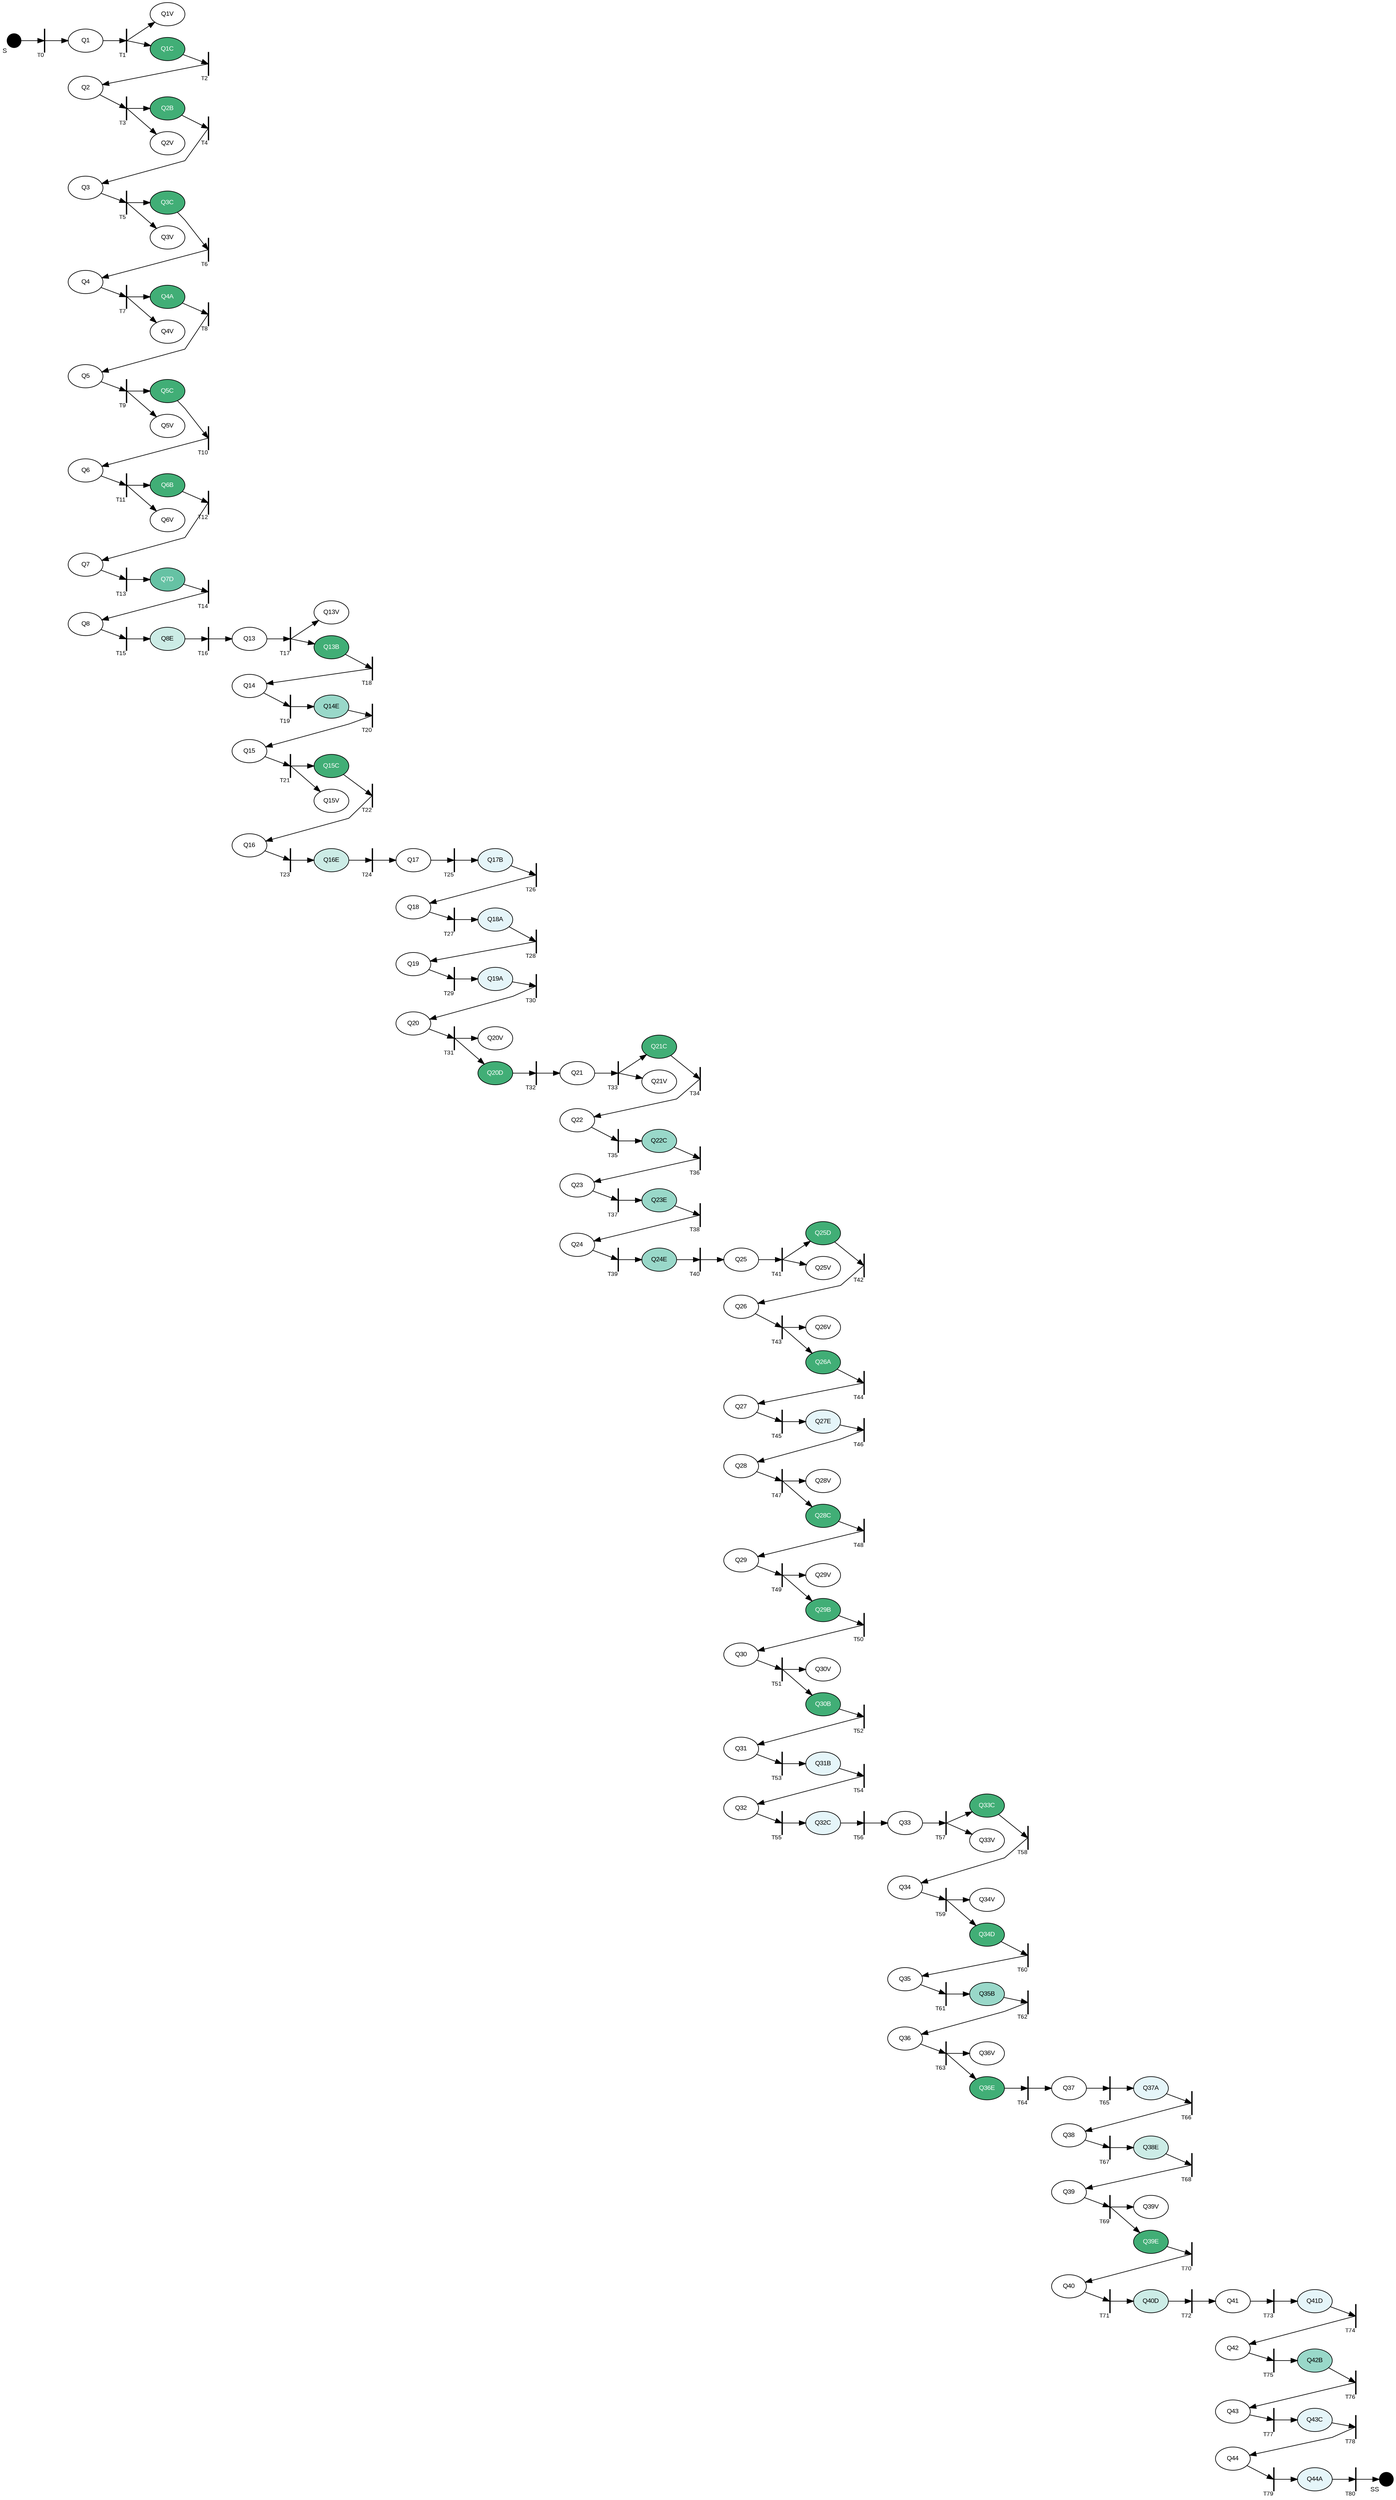 digraph G { rankdir=LR; splines=polyline;
node[style=filled; fontsize=10; fontname=Arial; fontcolor=black; fillcolor=white; colorscheme=bugn9];
"S"[fillcolor=black; shape=point; width=0.3; xlabel="S";];"Q1"[colorscheme="reds5"; fillcolor=white; fontcolor=black;]; "Q1C"[fillcolor=6; fontcolor=white;]; "Q2"[colorscheme="reds5"; fillcolor=white; fontcolor=black;]; "Q2B"[fillcolor=6; fontcolor=white;]; "Q3"[colorscheme="reds5"; fillcolor=white; fontcolor=black;]; "Q3C"[fillcolor=6; fontcolor=white;]; "Q4"[colorscheme="reds5"; fillcolor=white; fontcolor=black;]; "Q4A"[fillcolor=6; fontcolor=white;]; "Q5"[colorscheme="reds5"; fillcolor=white; fontcolor=black;]; "Q5C"[fillcolor=6; fontcolor=white;]; "Q6"[colorscheme="reds5"; fillcolor=white; fontcolor=black;]; "Q6B"[fillcolor=6; fontcolor=white;]; "Q7"[colorscheme="reds5"; fillcolor=white; fontcolor=black;]; "Q7D"[fillcolor=5; fontcolor=white;]; "Q8"[colorscheme="reds5"; fillcolor=white; fontcolor=black;]; "Q8E"[fillcolor=3; ]; "Q13"[colorscheme="reds5"; fillcolor=white; fontcolor=black;]; "Q13B"[fillcolor=6; fontcolor=white;]; "Q14"[colorscheme="reds5"; fillcolor=white; fontcolor=black;]; "Q14E"[fillcolor=4; ]; "Q15"[colorscheme="reds5"; fillcolor=white; fontcolor=black;]; "Q15C"[fillcolor=6; fontcolor=white;]; "Q16"[colorscheme="reds5"; fillcolor=white; fontcolor=black;]; "Q16E"[fillcolor=3; ]; "Q17"[colorscheme="reds5"; fillcolor=white; fontcolor=black;]; "Q17B"[fillcolor=2; ]; "Q18"[colorscheme="reds5"; fillcolor=white; fontcolor=black;]; "Q18A"[fillcolor=2; ]; "Q19"[colorscheme="reds5"; fillcolor=white; fontcolor=black;]; "Q19A"[fillcolor=2; ]; "Q20"[colorscheme="reds5"; fillcolor=white; fontcolor=black;]; "Q20D"[fillcolor=6; fontcolor=white;]; "Q21"[colorscheme="reds5"; fillcolor=white; fontcolor=black;]; "Q21C"[fillcolor=6; fontcolor=white;]; "Q22"[colorscheme="reds5"; fillcolor=white; fontcolor=black;]; "Q22C"[fillcolor=4; ]; "Q23"[colorscheme="reds5"; fillcolor=white; fontcolor=black;]; "Q23E"[fillcolor=4; ]; "Q24"[colorscheme="reds5"; fillcolor=white; fontcolor=black;]; "Q24E"[fillcolor=4; ]; "Q25"[colorscheme="reds5"; fillcolor=white; fontcolor=black;]; "Q25D"[fillcolor=6; fontcolor=white;]; "Q26"[colorscheme="reds5"; fillcolor=white; fontcolor=black;]; "Q26A"[fillcolor=6; fontcolor=white;]; "Q27"[colorscheme="reds5"; fillcolor=white; fontcolor=black;]; "Q27E"[fillcolor=2; ]; "Q28"[colorscheme="reds5"; fillcolor=white; fontcolor=black;]; "Q28C"[fillcolor=6; fontcolor=white;]; "Q29"[colorscheme="reds5"; fillcolor=white; fontcolor=black;]; "Q29B"[fillcolor=6; fontcolor=white;]; "Q30"[colorscheme="reds5"; fillcolor=white; fontcolor=black;]; "Q30B"[fillcolor=6; fontcolor=white;]; "Q31"[colorscheme="reds5"; fillcolor=white; fontcolor=black;]; "Q31B"[fillcolor=2; ]; "Q32"[colorscheme="reds5"; fillcolor=white; fontcolor=black;]; "Q32C"[fillcolor=2; ]; "Q33"[colorscheme="reds5"; fillcolor=white; fontcolor=black;]; "Q33C"[fillcolor=6; fontcolor=white;]; "Q34"[colorscheme="reds5"; fillcolor=white; fontcolor=black;]; "Q34D"[fillcolor=6; fontcolor=white;]; "Q35"[colorscheme="reds5"; fillcolor=white; fontcolor=black;]; "Q35B"[fillcolor=4; ]; "Q36"[colorscheme="reds5"; fillcolor=white; fontcolor=black;]; "Q36E"[fillcolor=6; fontcolor=white;]; "Q37"[colorscheme="reds5"; fillcolor=white; fontcolor=black;]; "Q37A"[fillcolor=2; ]; "Q38"[colorscheme="reds5"; fillcolor=white; fontcolor=black;]; "Q38E"[fillcolor=3; ]; "Q39"[colorscheme="reds5"; fillcolor=white; fontcolor=black;]; "Q39E"[fillcolor=6; fontcolor=white;]; "Q40"[colorscheme="reds5"; fillcolor=white; fontcolor=black;]; "Q40D"[fillcolor=3; ]; "Q41"[colorscheme="reds5"; fillcolor=white; fontcolor=black;]; "Q41D"[fillcolor=2; ]; "Q42"[colorscheme="reds5"; fillcolor=white; fontcolor=black;]; "Q42B"[fillcolor=4; ]; "Q43"[colorscheme="reds5"; fillcolor=white; fontcolor=black;]; "Q43C"[fillcolor=2; ]; "Q44"[colorscheme="reds5"; fillcolor=white; fontcolor=black;]; "Q44A"[fillcolor=2; ]; "SS"[fillcolor=black; shape=point; width=0.3; xlabel="SS";];"T0"[fillcolor=black; shape=box; label=""; width=0.01; fontsize=9; xlabel="T0"]; "T1"[fillcolor=black; shape=box; label=""; width=0.01; fontsize=9; xlabel="T1"]; "T2"[fillcolor=black; shape=box; label=""; width=0.01; fontsize=9; xlabel="T2"]; "T3"[fillcolor=black; shape=box; label=""; width=0.01; fontsize=9; xlabel="T3"]; "T4"[fillcolor=black; shape=box; label=""; width=0.01; fontsize=9; xlabel="T4"]; "T5"[fillcolor=black; shape=box; label=""; width=0.01; fontsize=9; xlabel="T5"]; "T6"[fillcolor=black; shape=box; label=""; width=0.01; fontsize=9; xlabel="T6"]; "T7"[fillcolor=black; shape=box; label=""; width=0.01; fontsize=9; xlabel="T7"]; "T8"[fillcolor=black; shape=box; label=""; width=0.01; fontsize=9; xlabel="T8"]; "T9"[fillcolor=black; shape=box; label=""; width=0.01; fontsize=9; xlabel="T9"]; "T10"[fillcolor=black; shape=box; label=""; width=0.01; fontsize=9; xlabel="T10"]; "T11"[fillcolor=black; shape=box; label=""; width=0.01; fontsize=9; xlabel="T11"]; "T12"[fillcolor=black; shape=box; label=""; width=0.01; fontsize=9; xlabel="T12"]; "T13"[fillcolor=black; shape=box; label=""; width=0.01; fontsize=9; xlabel="T13"]; "T14"[fillcolor=black; shape=box; label=""; width=0.01; fontsize=9; xlabel="T14"]; "T15"[fillcolor=black; shape=box; label=""; width=0.01; fontsize=9; xlabel="T15"]; "T16"[fillcolor=black; shape=box; label=""; width=0.01; fontsize=9; xlabel="T16"]; "T17"[fillcolor=black; shape=box; label=""; width=0.01; fontsize=9; xlabel="T17"]; "T18"[fillcolor=black; shape=box; label=""; width=0.01; fontsize=9; xlabel="T18"]; "T19"[fillcolor=black; shape=box; label=""; width=0.01; fontsize=9; xlabel="T19"]; "T20"[fillcolor=black; shape=box; label=""; width=0.01; fontsize=9; xlabel="T20"]; "T21"[fillcolor=black; shape=box; label=""; width=0.01; fontsize=9; xlabel="T21"]; "T22"[fillcolor=black; shape=box; label=""; width=0.01; fontsize=9; xlabel="T22"]; "T23"[fillcolor=black; shape=box; label=""; width=0.01; fontsize=9; xlabel="T23"]; "T24"[fillcolor=black; shape=box; label=""; width=0.01; fontsize=9; xlabel="T24"]; "T25"[fillcolor=black; shape=box; label=""; width=0.01; fontsize=9; xlabel="T25"]; "T26"[fillcolor=black; shape=box; label=""; width=0.01; fontsize=9; xlabel="T26"]; "T27"[fillcolor=black; shape=box; label=""; width=0.01; fontsize=9; xlabel="T27"]; "T28"[fillcolor=black; shape=box; label=""; width=0.01; fontsize=9; xlabel="T28"]; "T29"[fillcolor=black; shape=box; label=""; width=0.01; fontsize=9; xlabel="T29"]; "T30"[fillcolor=black; shape=box; label=""; width=0.01; fontsize=9; xlabel="T30"]; "T31"[fillcolor=black; shape=box; label=""; width=0.01; fontsize=9; xlabel="T31"]; "T32"[fillcolor=black; shape=box; label=""; width=0.01; fontsize=9; xlabel="T32"]; "T33"[fillcolor=black; shape=box; label=""; width=0.01; fontsize=9; xlabel="T33"]; "T34"[fillcolor=black; shape=box; label=""; width=0.01; fontsize=9; xlabel="T34"]; "T35"[fillcolor=black; shape=box; label=""; width=0.01; fontsize=9; xlabel="T35"]; "T36"[fillcolor=black; shape=box; label=""; width=0.01; fontsize=9; xlabel="T36"]; "T37"[fillcolor=black; shape=box; label=""; width=0.01; fontsize=9; xlabel="T37"]; "T38"[fillcolor=black; shape=box; label=""; width=0.01; fontsize=9; xlabel="T38"]; "T39"[fillcolor=black; shape=box; label=""; width=0.01; fontsize=9; xlabel="T39"]; "T40"[fillcolor=black; shape=box; label=""; width=0.01; fontsize=9; xlabel="T40"]; "T41"[fillcolor=black; shape=box; label=""; width=0.01; fontsize=9; xlabel="T41"]; "T42"[fillcolor=black; shape=box; label=""; width=0.01; fontsize=9; xlabel="T42"]; "T43"[fillcolor=black; shape=box; label=""; width=0.01; fontsize=9; xlabel="T43"]; "T44"[fillcolor=black; shape=box; label=""; width=0.01; fontsize=9; xlabel="T44"]; "T45"[fillcolor=black; shape=box; label=""; width=0.01; fontsize=9; xlabel="T45"]; "T46"[fillcolor=black; shape=box; label=""; width=0.01; fontsize=9; xlabel="T46"]; "T47"[fillcolor=black; shape=box; label=""; width=0.01; fontsize=9; xlabel="T47"]; "T48"[fillcolor=black; shape=box; label=""; width=0.01; fontsize=9; xlabel="T48"]; "T49"[fillcolor=black; shape=box; label=""; width=0.01; fontsize=9; xlabel="T49"]; "T50"[fillcolor=black; shape=box; label=""; width=0.01; fontsize=9; xlabel="T50"]; "T51"[fillcolor=black; shape=box; label=""; width=0.01; fontsize=9; xlabel="T51"]; "T52"[fillcolor=black; shape=box; label=""; width=0.01; fontsize=9; xlabel="T52"]; "T53"[fillcolor=black; shape=box; label=""; width=0.01; fontsize=9; xlabel="T53"]; "T54"[fillcolor=black; shape=box; label=""; width=0.01; fontsize=9; xlabel="T54"]; "T55"[fillcolor=black; shape=box; label=""; width=0.01; fontsize=9; xlabel="T55"]; "T56"[fillcolor=black; shape=box; label=""; width=0.01; fontsize=9; xlabel="T56"]; "T57"[fillcolor=black; shape=box; label=""; width=0.01; fontsize=9; xlabel="T57"]; "T58"[fillcolor=black; shape=box; label=""; width=0.01; fontsize=9; xlabel="T58"]; "T59"[fillcolor=black; shape=box; label=""; width=0.01; fontsize=9; xlabel="T59"]; "T60"[fillcolor=black; shape=box; label=""; width=0.01; fontsize=9; xlabel="T60"]; "T61"[fillcolor=black; shape=box; label=""; width=0.01; fontsize=9; xlabel="T61"]; "T62"[fillcolor=black; shape=box; label=""; width=0.01; fontsize=9; xlabel="T62"]; "T63"[fillcolor=black; shape=box; label=""; width=0.01; fontsize=9; xlabel="T63"]; "T64"[fillcolor=black; shape=box; label=""; width=0.01; fontsize=9; xlabel="T64"]; "T65"[fillcolor=black; shape=box; label=""; width=0.01; fontsize=9; xlabel="T65"]; "T66"[fillcolor=black; shape=box; label=""; width=0.01; fontsize=9; xlabel="T66"]; "T67"[fillcolor=black; shape=box; label=""; width=0.01; fontsize=9; xlabel="T67"]; "T68"[fillcolor=black; shape=box; label=""; width=0.01; fontsize=9; xlabel="T68"]; "T69"[fillcolor=black; shape=box; label=""; width=0.01; fontsize=9; xlabel="T69"]; "T70"[fillcolor=black; shape=box; label=""; width=0.01; fontsize=9; xlabel="T70"]; "T71"[fillcolor=black; shape=box; label=""; width=0.01; fontsize=9; xlabel="T71"]; "T72"[fillcolor=black; shape=box; label=""; width=0.01; fontsize=9; xlabel="T72"]; "T73"[fillcolor=black; shape=box; label=""; width=0.01; fontsize=9; xlabel="T73"]; "T74"[fillcolor=black; shape=box; label=""; width=0.01; fontsize=9; xlabel="T74"]; "T75"[fillcolor=black; shape=box; label=""; width=0.01; fontsize=9; xlabel="T75"]; "T76"[fillcolor=black; shape=box; label=""; width=0.01; fontsize=9; xlabel="T76"]; "T77"[fillcolor=black; shape=box; label=""; width=0.01; fontsize=9; xlabel="T77"]; "T78"[fillcolor=black; shape=box; label=""; width=0.01; fontsize=9; xlabel="T78"]; "T79"[fillcolor=black; shape=box; label=""; width=0.01; fontsize=9; xlabel="T79"]; "T80"[fillcolor=black; shape=box; label=""; width=0.01; fontsize=9; xlabel="T80"]; {rank=same; "Q1"; "Q2"; "Q3"; "Q4"; "Q5"; "Q6"; "Q7"; "Q8"; }{rank=same; "Q13"; "Q14"; "Q15"; "Q16"; }{rank=same; "Q17"; "Q18"; "Q19"; "Q20"; }{rank=same; "Q21"; "Q22"; "Q23"; "Q24"; }{rank=same; "Q25"; "Q26"; "Q27"; "Q28"; "Q29"; "Q30"; "Q31"; "Q32"; }{rank=same; "Q33"; "Q34"; "Q35"; "Q36"; }{rank=same; "Q37"; "Q38"; "Q39"; "Q40"; }{rank=same; "Q41"; "Q42"; "Q43"; "Q44"; }"S"->"T0" "T0"->"Q1" "Q1"->"T1" "T1"->"Q1C" "T1"->"Q1V" "Q1C"->"T2" "T2"->"Q2" "Q2"->"T3" "T3"->"Q2B" "T3"->"Q2V" "Q2B"->"T4" "T4"->"Q3" "Q3"->"T5" "T5"->"Q3C" "T5"->"Q3V" "Q3C"->"T6" "T6"->"Q4" "Q4"->"T7" "T7"->"Q4A" "T7"->"Q4V" "Q4A"->"T8" "T8"->"Q5" "Q5"->"T9" "T9"->"Q5C" "T9"->"Q5V" "Q5C"->"T10" "T10"->"Q6" "Q6"->"T11" "T11"->"Q6B" "T11"->"Q6V" "Q6B"->"T12" "T12"->"Q7" "Q7"->"T13" "T13"->"Q7D" "Q7D"->"T14" "T14"->"Q8" "Q8"->"T15" "T15"->"Q8E" "Q8E"->"T16" "T16"->"Q13" "Q13"->"T17" "T17"->"Q13B" "T17"->"Q13V" "Q13B"->"T18" "T18"->"Q14" "Q14"->"T19" "T19"->"Q14E" "Q14E"->"T20" "T20"->"Q15" "Q15"->"T21" "T21"->"Q15C" "T21"->"Q15V" "Q15C"->"T22" "T22"->"Q16" "Q16"->"T23" "T23"->"Q16E" "Q16E"->"T24" "T24"->"Q17" "Q17"->"T25" "T25"->"Q17B" "Q17B"->"T26" "T26"->"Q18" "Q18"->"T27" "T27"->"Q18A" "Q18A"->"T28" "T28"->"Q19" "Q19"->"T29" "T29"->"Q19A" "Q19A"->"T30" "T30"->"Q20" "Q20"->"T31" "T31"->"Q20D" "T31"->"Q20V" "Q20D"->"T32" "T32"->"Q21" "Q21"->"T33" "T33"->"Q21C" "T33"->"Q21V" "Q21C"->"T34" "T34"->"Q22" "Q22"->"T35" "T35"->"Q22C" "Q22C"->"T36" "T36"->"Q23" "Q23"->"T37" "T37"->"Q23E" "Q23E"->"T38" "T38"->"Q24" "Q24"->"T39" "T39"->"Q24E" "Q24E"->"T40" "T40"->"Q25" "Q25"->"T41" "T41"->"Q25D" "T41"->"Q25V" "Q25D"->"T42" "T42"->"Q26" "Q26"->"T43" "T43"->"Q26A" "T43"->"Q26V" "Q26A"->"T44" "T44"->"Q27" "Q27"->"T45" "T45"->"Q27E" "Q27E"->"T46" "T46"->"Q28" "Q28"->"T47" "T47"->"Q28C" "T47"->"Q28V" "Q28C"->"T48" "T48"->"Q29" "Q29"->"T49" "T49"->"Q29B" "T49"->"Q29V" "Q29B"->"T50" "T50"->"Q30" "Q30"->"T51" "T51"->"Q30B" "T51"->"Q30V" "Q30B"->"T52" "T52"->"Q31" "Q31"->"T53" "T53"->"Q31B" "Q31B"->"T54" "T54"->"Q32" "Q32"->"T55" "T55"->"Q32C" "Q32C"->"T56" "T56"->"Q33" "Q33"->"T57" "T57"->"Q33C" "T57"->"Q33V" "Q33C"->"T58" "T58"->"Q34" "Q34"->"T59" "T59"->"Q34D" "T59"->"Q34V" "Q34D"->"T60" "T60"->"Q35" "Q35"->"T61" "T61"->"Q35B" "Q35B"->"T62" "T62"->"Q36" "Q36"->"T63" "T63"->"Q36E" "T63"->"Q36V" "Q36E"->"T64" "T64"->"Q37" "Q37"->"T65" "T65"->"Q37A" "Q37A"->"T66" "T66"->"Q38" "Q38"->"T67" "T67"->"Q38E" "Q38E"->"T68" "T68"->"Q39" "Q39"->"T69" "T69"->"Q39E" "T69"->"Q39V" "Q39E"->"T70" "T70"->"Q40" "Q40"->"T71" "T71"->"Q40D" "Q40D"->"T72" "T72"->"Q41" "Q41"->"T73" "T73"->"Q41D" "Q41D"->"T74" "T74"->"Q42" "Q42"->"T75" "T75"->"Q42B" "Q42B"->"T76" "T76"->"Q43" "Q43"->"T77" "T77"->"Q43C" "Q43C"->"T78" "T78"->"Q44" "Q44"->"T79" "T79"->"Q44A" "Q44A"->"T80" "T80"->"SS" }